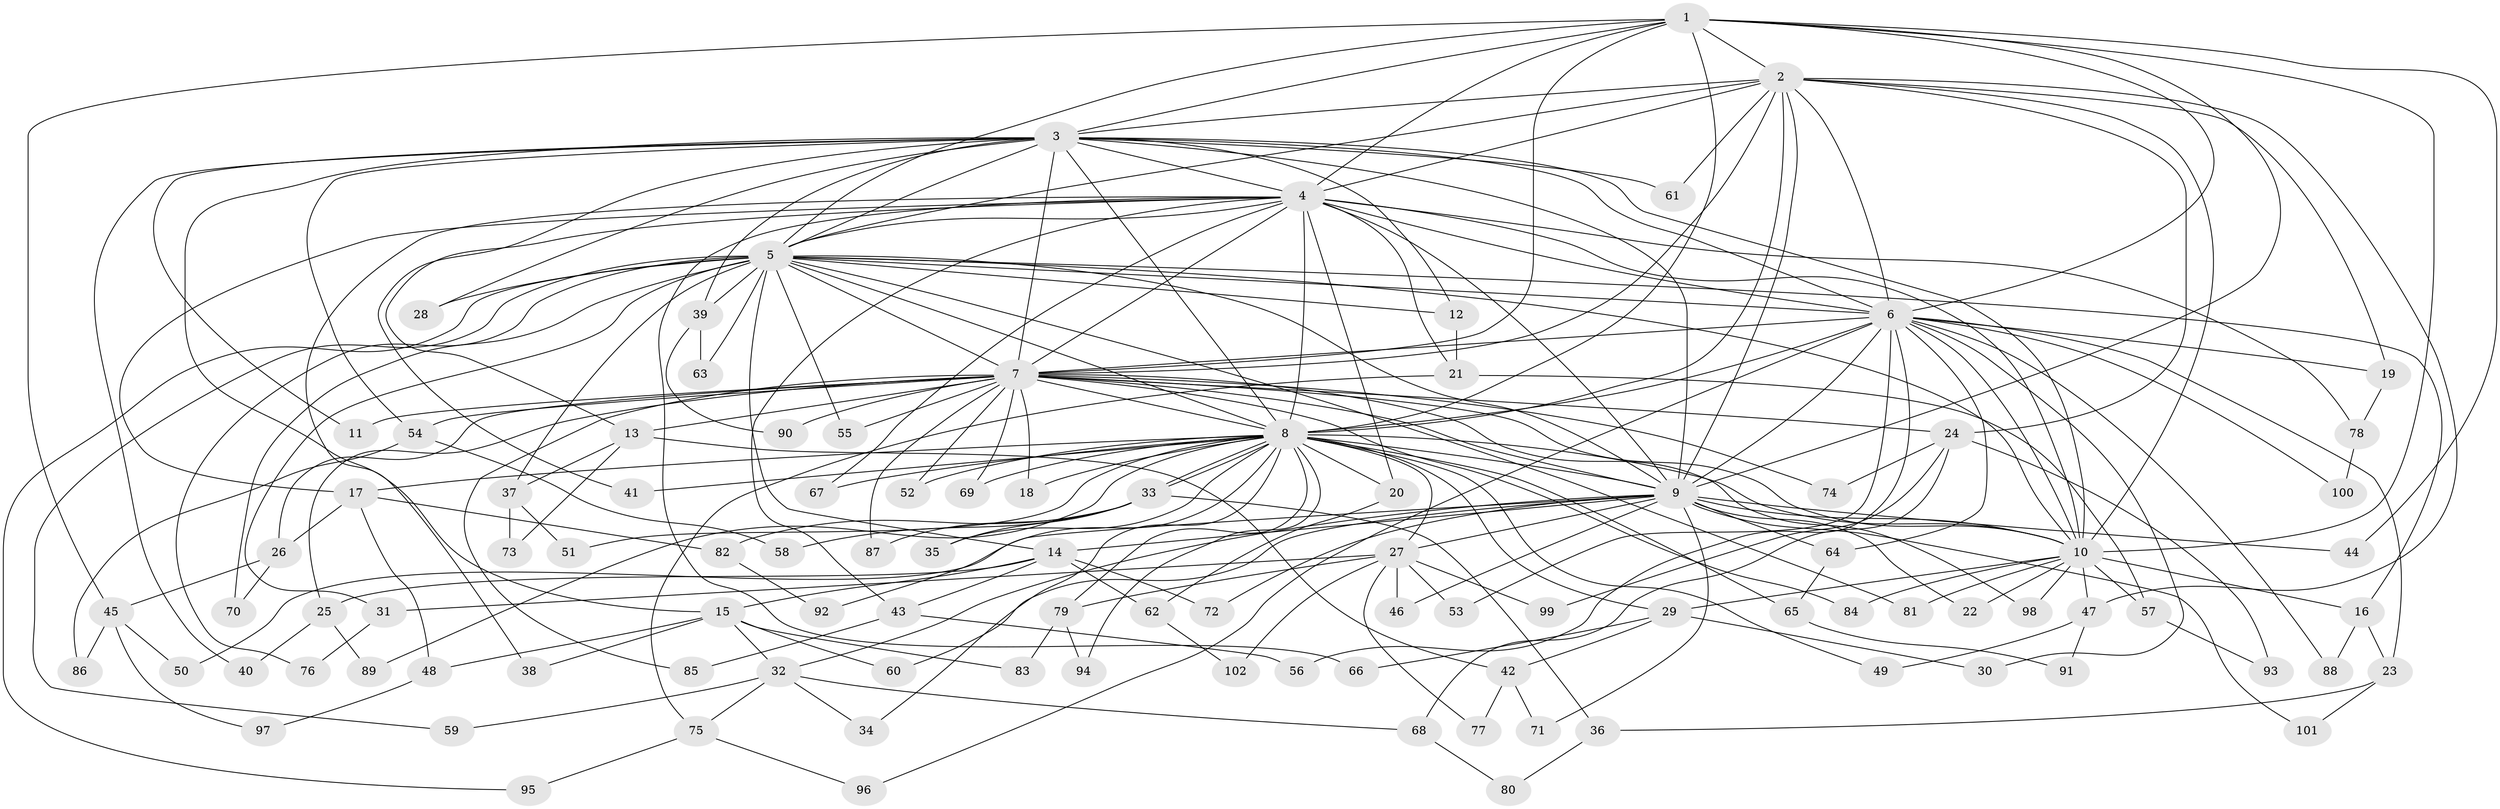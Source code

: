 // coarse degree distribution, {11: 0.025, 22: 0.025, 13: 0.025, 2: 0.5, 1: 0.15, 3: 0.1, 9: 0.025, 8: 0.05, 5: 0.025, 6: 0.025, 20: 0.025, 4: 0.025}
// Generated by graph-tools (version 1.1) at 2025/47/03/04/25 21:47:25]
// undirected, 102 vertices, 229 edges
graph export_dot {
graph [start="1"]
  node [color=gray90,style=filled];
  1;
  2;
  3;
  4;
  5;
  6;
  7;
  8;
  9;
  10;
  11;
  12;
  13;
  14;
  15;
  16;
  17;
  18;
  19;
  20;
  21;
  22;
  23;
  24;
  25;
  26;
  27;
  28;
  29;
  30;
  31;
  32;
  33;
  34;
  35;
  36;
  37;
  38;
  39;
  40;
  41;
  42;
  43;
  44;
  45;
  46;
  47;
  48;
  49;
  50;
  51;
  52;
  53;
  54;
  55;
  56;
  57;
  58;
  59;
  60;
  61;
  62;
  63;
  64;
  65;
  66;
  67;
  68;
  69;
  70;
  71;
  72;
  73;
  74;
  75;
  76;
  77;
  78;
  79;
  80;
  81;
  82;
  83;
  84;
  85;
  86;
  87;
  88;
  89;
  90;
  91;
  92;
  93;
  94;
  95;
  96;
  97;
  98;
  99;
  100;
  101;
  102;
  1 -- 2;
  1 -- 3;
  1 -- 4;
  1 -- 5;
  1 -- 6;
  1 -- 7;
  1 -- 8;
  1 -- 9;
  1 -- 10;
  1 -- 44;
  1 -- 45;
  2 -- 3;
  2 -- 4;
  2 -- 5;
  2 -- 6;
  2 -- 7;
  2 -- 8;
  2 -- 9;
  2 -- 10;
  2 -- 19;
  2 -- 24;
  2 -- 47;
  2 -- 61;
  3 -- 4;
  3 -- 5;
  3 -- 6;
  3 -- 7;
  3 -- 8;
  3 -- 9;
  3 -- 10;
  3 -- 11;
  3 -- 12;
  3 -- 15;
  3 -- 28;
  3 -- 39;
  3 -- 40;
  3 -- 41;
  3 -- 54;
  3 -- 61;
  4 -- 5;
  4 -- 6;
  4 -- 7;
  4 -- 8;
  4 -- 9;
  4 -- 10;
  4 -- 13;
  4 -- 17;
  4 -- 20;
  4 -- 21;
  4 -- 38;
  4 -- 43;
  4 -- 66;
  4 -- 67;
  4 -- 78;
  5 -- 6;
  5 -- 7;
  5 -- 8;
  5 -- 9;
  5 -- 10;
  5 -- 12;
  5 -- 14;
  5 -- 16;
  5 -- 28;
  5 -- 31;
  5 -- 37;
  5 -- 39;
  5 -- 55;
  5 -- 59;
  5 -- 63;
  5 -- 70;
  5 -- 76;
  5 -- 81;
  5 -- 95;
  6 -- 7;
  6 -- 8;
  6 -- 9;
  6 -- 10;
  6 -- 19;
  6 -- 23;
  6 -- 30;
  6 -- 53;
  6 -- 56;
  6 -- 64;
  6 -- 88;
  6 -- 96;
  6 -- 100;
  7 -- 8;
  7 -- 9;
  7 -- 10;
  7 -- 11;
  7 -- 13;
  7 -- 18;
  7 -- 24;
  7 -- 25;
  7 -- 26;
  7 -- 52;
  7 -- 54;
  7 -- 55;
  7 -- 69;
  7 -- 74;
  7 -- 84;
  7 -- 85;
  7 -- 87;
  7 -- 90;
  7 -- 98;
  8 -- 9;
  8 -- 10;
  8 -- 17;
  8 -- 18;
  8 -- 20;
  8 -- 27;
  8 -- 29;
  8 -- 33;
  8 -- 33;
  8 -- 34;
  8 -- 35;
  8 -- 41;
  8 -- 49;
  8 -- 51;
  8 -- 52;
  8 -- 65;
  8 -- 67;
  8 -- 69;
  8 -- 79;
  8 -- 89;
  8 -- 92;
  8 -- 94;
  9 -- 10;
  9 -- 14;
  9 -- 22;
  9 -- 27;
  9 -- 32;
  9 -- 44;
  9 -- 46;
  9 -- 50;
  9 -- 60;
  9 -- 64;
  9 -- 71;
  9 -- 72;
  9 -- 101;
  10 -- 16;
  10 -- 22;
  10 -- 29;
  10 -- 47;
  10 -- 57;
  10 -- 81;
  10 -- 84;
  10 -- 98;
  12 -- 21;
  13 -- 37;
  13 -- 42;
  13 -- 73;
  14 -- 15;
  14 -- 25;
  14 -- 43;
  14 -- 62;
  14 -- 72;
  15 -- 32;
  15 -- 38;
  15 -- 48;
  15 -- 60;
  15 -- 83;
  16 -- 23;
  16 -- 88;
  17 -- 26;
  17 -- 48;
  17 -- 82;
  19 -- 78;
  20 -- 62;
  21 -- 57;
  21 -- 75;
  23 -- 36;
  23 -- 101;
  24 -- 68;
  24 -- 74;
  24 -- 93;
  24 -- 99;
  25 -- 40;
  25 -- 89;
  26 -- 45;
  26 -- 70;
  27 -- 31;
  27 -- 46;
  27 -- 53;
  27 -- 77;
  27 -- 79;
  27 -- 99;
  27 -- 102;
  29 -- 30;
  29 -- 42;
  29 -- 66;
  31 -- 76;
  32 -- 34;
  32 -- 59;
  32 -- 68;
  32 -- 75;
  33 -- 35;
  33 -- 36;
  33 -- 58;
  33 -- 82;
  33 -- 87;
  36 -- 80;
  37 -- 51;
  37 -- 73;
  39 -- 63;
  39 -- 90;
  42 -- 71;
  42 -- 77;
  43 -- 56;
  43 -- 85;
  45 -- 50;
  45 -- 86;
  45 -- 97;
  47 -- 49;
  47 -- 91;
  48 -- 97;
  54 -- 58;
  54 -- 86;
  57 -- 93;
  62 -- 102;
  64 -- 65;
  65 -- 91;
  68 -- 80;
  75 -- 95;
  75 -- 96;
  78 -- 100;
  79 -- 83;
  79 -- 94;
  82 -- 92;
}
